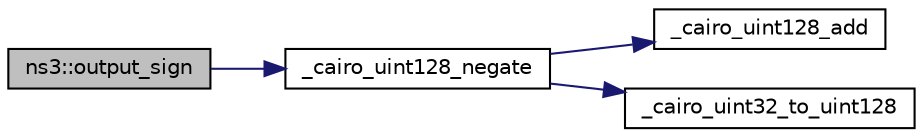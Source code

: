 digraph "ns3::output_sign"
{
 // LATEX_PDF_SIZE
  edge [fontname="Helvetica",fontsize="10",labelfontname="Helvetica",labelfontsize="10"];
  node [fontname="Helvetica",fontsize="10",shape=record];
  rankdir="LR";
  Node1 [label="ns3::output_sign",height=0.2,width=0.4,color="black", fillcolor="grey75", style="filled", fontcolor="black",tooltip="Compute the sign of the result of multiplying or dividing Q64.64 fixed precision operands."];
  Node1 -> Node2 [color="midnightblue",fontsize="10",style="solid",fontname="Helvetica"];
  Node2 [label="_cairo_uint128_negate",height=0.2,width=0.4,color="black", fillcolor="white", style="filled",URL="$cairo-wideint-private_8h.html#a2151111ba087a96c73aa89c2aa44ed7e",tooltip=" "];
  Node2 -> Node3 [color="midnightblue",fontsize="10",style="solid",fontname="Helvetica"];
  Node3 [label="_cairo_uint128_add",height=0.2,width=0.4,color="black", fillcolor="white", style="filled",URL="$cairo-wideint_8c.html#ac5ea95d722e772cbae83ad6659a629fe",tooltip=" "];
  Node2 -> Node4 [color="midnightblue",fontsize="10",style="solid",fontname="Helvetica"];
  Node4 [label="_cairo_uint32_to_uint128",height=0.2,width=0.4,color="black", fillcolor="white", style="filled",URL="$cairo-wideint_8c.html#a23416e4346eb40467a88a873acc55057",tooltip=" "];
}
